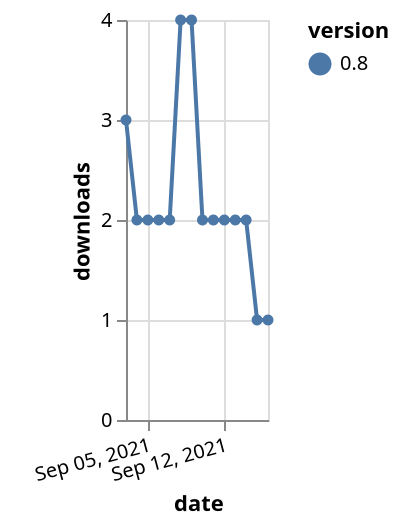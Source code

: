 {"$schema": "https://vega.github.io/schema/vega-lite/v5.json", "description": "A simple bar chart with embedded data.", "data": {"values": [{"date": "2021-09-03", "total": 2948, "delta": 3, "version": "0.8"}, {"date": "2021-09-04", "total": 2950, "delta": 2, "version": "0.8"}, {"date": "2021-09-05", "total": 2952, "delta": 2, "version": "0.8"}, {"date": "2021-09-06", "total": 2954, "delta": 2, "version": "0.8"}, {"date": "2021-09-07", "total": 2956, "delta": 2, "version": "0.8"}, {"date": "2021-09-08", "total": 2960, "delta": 4, "version": "0.8"}, {"date": "2021-09-09", "total": 2964, "delta": 4, "version": "0.8"}, {"date": "2021-09-10", "total": 2966, "delta": 2, "version": "0.8"}, {"date": "2021-09-11", "total": 2968, "delta": 2, "version": "0.8"}, {"date": "2021-09-12", "total": 2970, "delta": 2, "version": "0.8"}, {"date": "2021-09-13", "total": 2972, "delta": 2, "version": "0.8"}, {"date": "2021-09-14", "total": 2974, "delta": 2, "version": "0.8"}, {"date": "2021-09-15", "total": 2975, "delta": 1, "version": "0.8"}, {"date": "2021-09-16", "total": 2976, "delta": 1, "version": "0.8"}]}, "width": "container", "mark": {"type": "line", "point": {"filled": true}}, "encoding": {"x": {"field": "date", "type": "temporal", "timeUnit": "yearmonthdate", "title": "date", "axis": {"labelAngle": -15}}, "y": {"field": "delta", "type": "quantitative", "title": "downloads"}, "color": {"field": "version", "type": "nominal"}, "tooltip": {"field": "delta"}}}